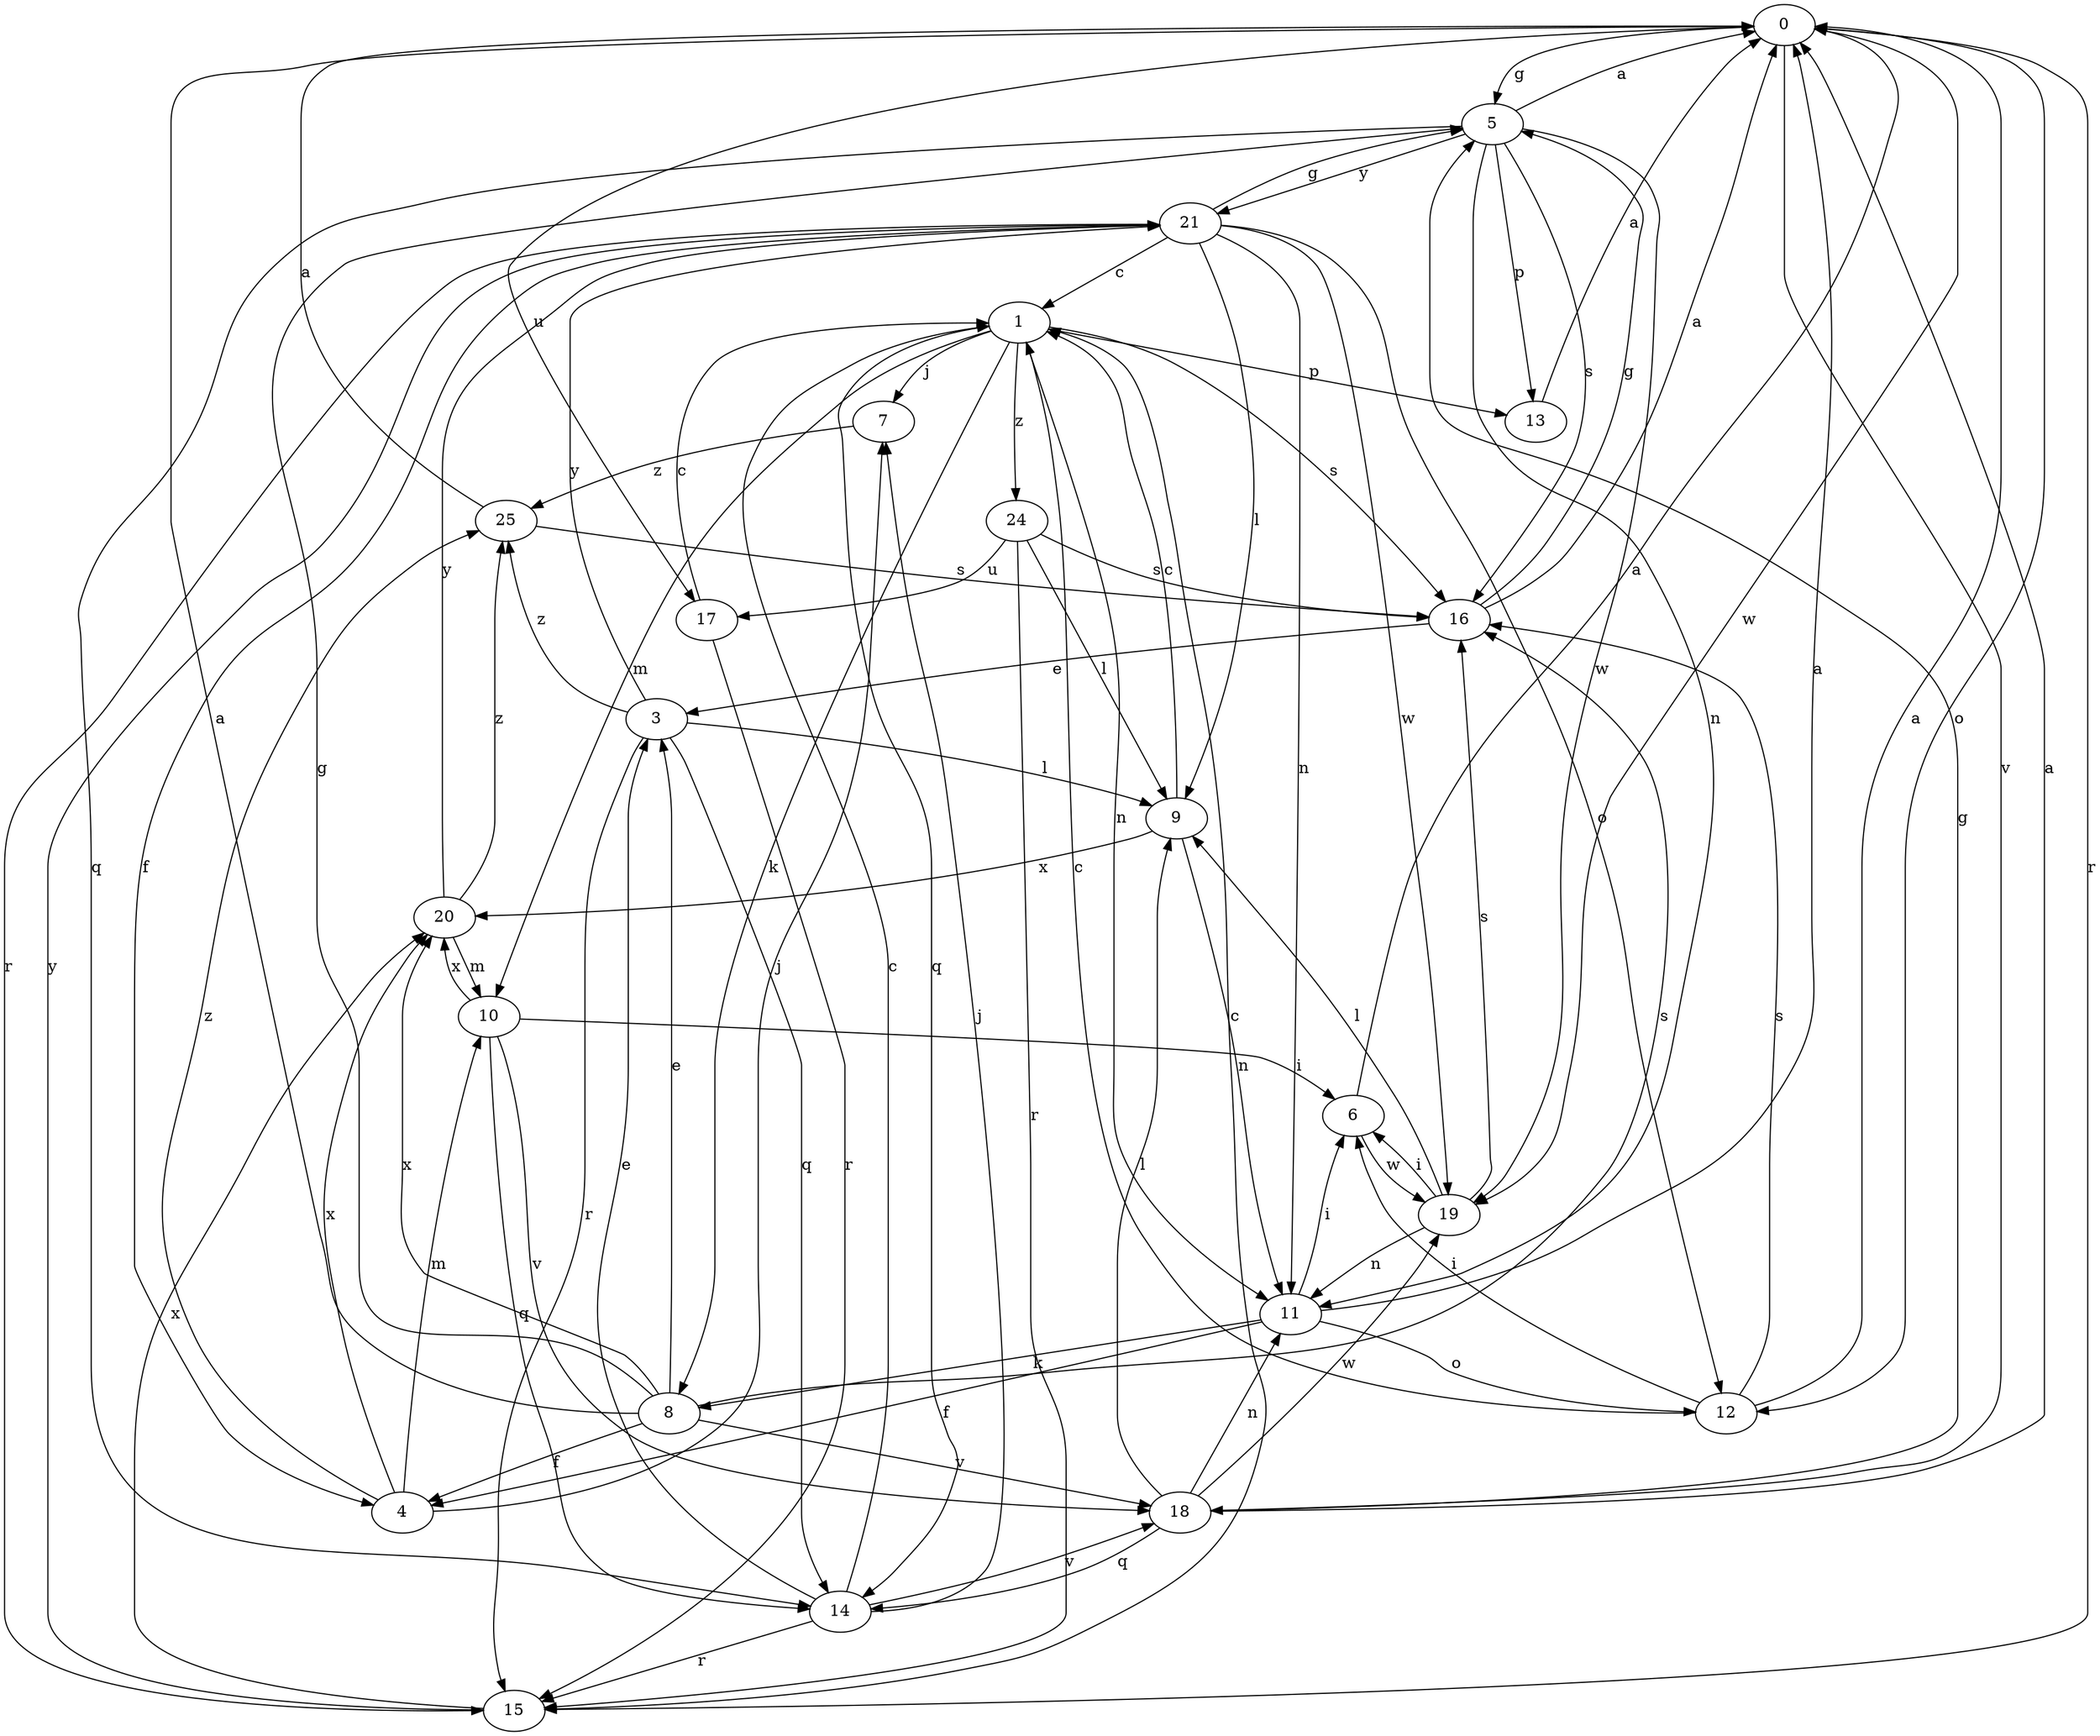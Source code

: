 strict digraph  {
0;
1;
3;
4;
5;
6;
7;
8;
9;
10;
11;
12;
13;
14;
15;
16;
17;
18;
19;
20;
21;
24;
25;
0 -> 5  [label=g];
0 -> 12  [label=o];
0 -> 15  [label=r];
0 -> 17  [label=u];
0 -> 18  [label=v];
0 -> 19  [label=w];
1 -> 7  [label=j];
1 -> 8  [label=k];
1 -> 10  [label=m];
1 -> 11  [label=n];
1 -> 13  [label=p];
1 -> 14  [label=q];
1 -> 16  [label=s];
1 -> 24  [label=z];
3 -> 9  [label=l];
3 -> 14  [label=q];
3 -> 15  [label=r];
3 -> 21  [label=y];
3 -> 25  [label=z];
4 -> 7  [label=j];
4 -> 10  [label=m];
4 -> 20  [label=x];
4 -> 25  [label=z];
5 -> 0  [label=a];
5 -> 11  [label=n];
5 -> 13  [label=p];
5 -> 14  [label=q];
5 -> 16  [label=s];
5 -> 19  [label=w];
5 -> 21  [label=y];
6 -> 0  [label=a];
6 -> 19  [label=w];
7 -> 25  [label=z];
8 -> 0  [label=a];
8 -> 3  [label=e];
8 -> 4  [label=f];
8 -> 5  [label=g];
8 -> 16  [label=s];
8 -> 18  [label=v];
8 -> 20  [label=x];
9 -> 1  [label=c];
9 -> 11  [label=n];
9 -> 20  [label=x];
10 -> 6  [label=i];
10 -> 14  [label=q];
10 -> 18  [label=v];
10 -> 20  [label=x];
11 -> 0  [label=a];
11 -> 4  [label=f];
11 -> 6  [label=i];
11 -> 8  [label=k];
11 -> 12  [label=o];
12 -> 0  [label=a];
12 -> 1  [label=c];
12 -> 6  [label=i];
12 -> 16  [label=s];
13 -> 0  [label=a];
14 -> 1  [label=c];
14 -> 3  [label=e];
14 -> 7  [label=j];
14 -> 15  [label=r];
14 -> 18  [label=v];
15 -> 1  [label=c];
15 -> 20  [label=x];
15 -> 21  [label=y];
16 -> 0  [label=a];
16 -> 3  [label=e];
16 -> 5  [label=g];
17 -> 1  [label=c];
17 -> 15  [label=r];
18 -> 0  [label=a];
18 -> 5  [label=g];
18 -> 9  [label=l];
18 -> 11  [label=n];
18 -> 14  [label=q];
18 -> 19  [label=w];
19 -> 6  [label=i];
19 -> 9  [label=l];
19 -> 11  [label=n];
19 -> 16  [label=s];
20 -> 10  [label=m];
20 -> 21  [label=y];
20 -> 25  [label=z];
21 -> 1  [label=c];
21 -> 4  [label=f];
21 -> 5  [label=g];
21 -> 9  [label=l];
21 -> 11  [label=n];
21 -> 12  [label=o];
21 -> 15  [label=r];
21 -> 19  [label=w];
24 -> 9  [label=l];
24 -> 15  [label=r];
24 -> 16  [label=s];
24 -> 17  [label=u];
25 -> 0  [label=a];
25 -> 16  [label=s];
}
